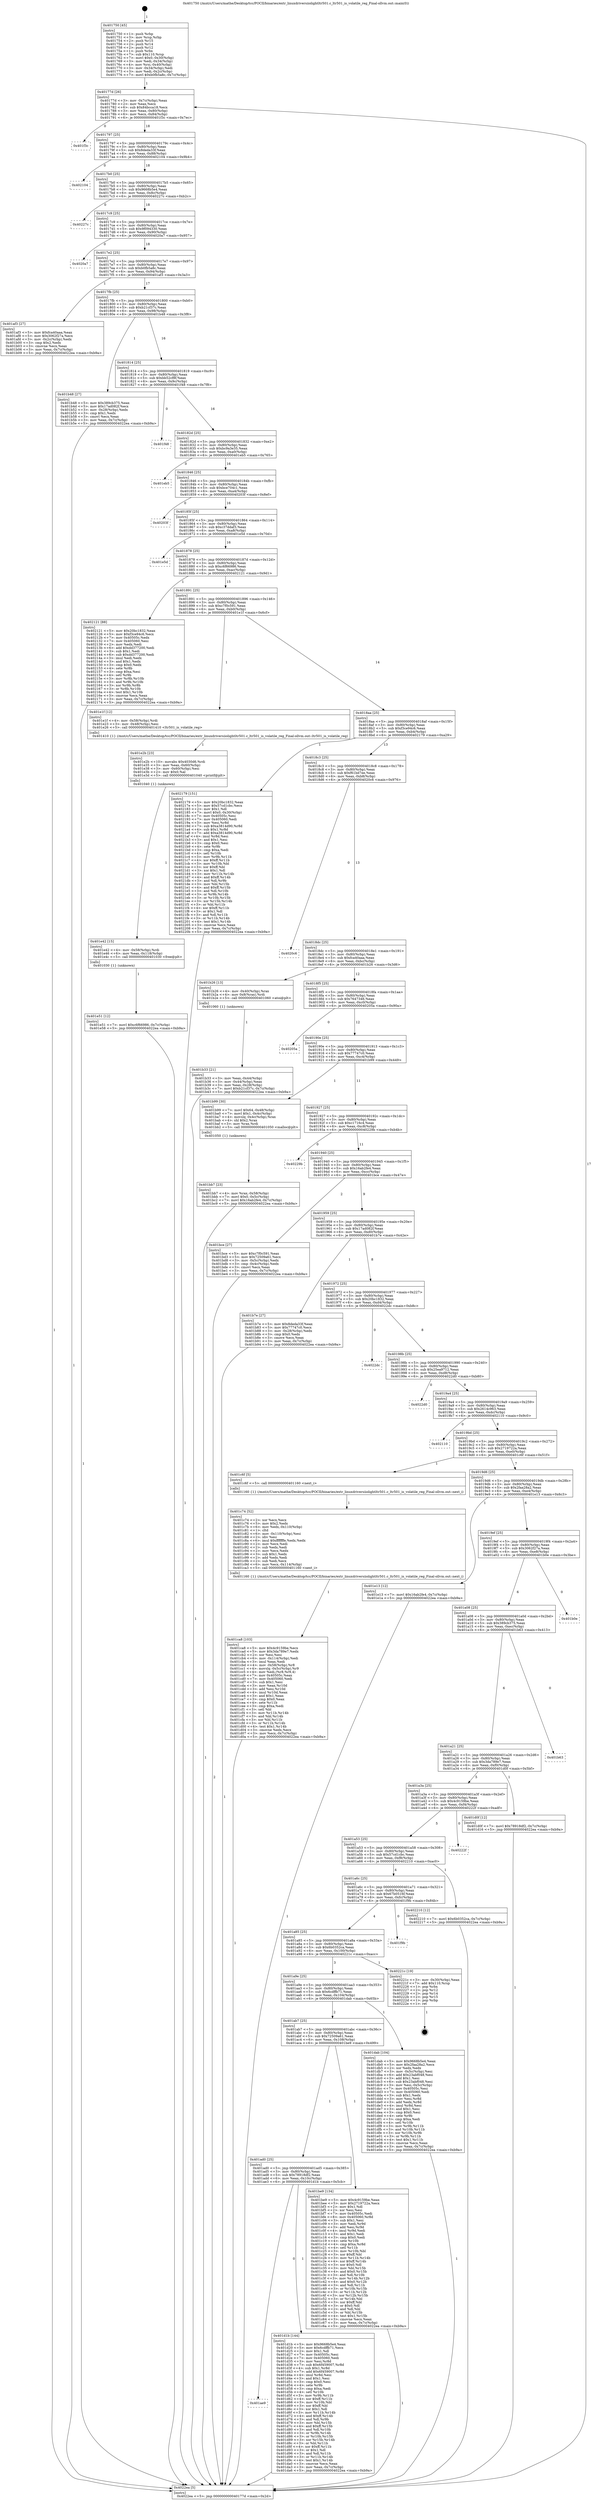 digraph "0x401750" {
  label = "0x401750 (/mnt/c/Users/mathe/Desktop/tcc/POCII/binaries/extr_linuxdriversiiolightltr501.c_ltr501_is_volatile_reg_Final-ollvm.out::main(0))"
  labelloc = "t"
  node[shape=record]

  Entry [label="",width=0.3,height=0.3,shape=circle,fillcolor=black,style=filled]
  "0x40177d" [label="{
     0x40177d [26]\l
     | [instrs]\l
     &nbsp;&nbsp;0x40177d \<+3\>: mov -0x7c(%rbp),%eax\l
     &nbsp;&nbsp;0x401780 \<+2\>: mov %eax,%ecx\l
     &nbsp;&nbsp;0x401782 \<+6\>: sub $0x84bcca18,%ecx\l
     &nbsp;&nbsp;0x401788 \<+3\>: mov %eax,-0x80(%rbp)\l
     &nbsp;&nbsp;0x40178b \<+6\>: mov %ecx,-0x84(%rbp)\l
     &nbsp;&nbsp;0x401791 \<+6\>: je 0000000000401f3c \<main+0x7ec\>\l
  }"]
  "0x401f3c" [label="{
     0x401f3c\l
  }", style=dashed]
  "0x401797" [label="{
     0x401797 [25]\l
     | [instrs]\l
     &nbsp;&nbsp;0x401797 \<+5\>: jmp 000000000040179c \<main+0x4c\>\l
     &nbsp;&nbsp;0x40179c \<+3\>: mov -0x80(%rbp),%eax\l
     &nbsp;&nbsp;0x40179f \<+5\>: sub $0x8deda33f,%eax\l
     &nbsp;&nbsp;0x4017a4 \<+6\>: mov %eax,-0x88(%rbp)\l
     &nbsp;&nbsp;0x4017aa \<+6\>: je 0000000000402104 \<main+0x9b4\>\l
  }"]
  Exit [label="",width=0.3,height=0.3,shape=circle,fillcolor=black,style=filled,peripheries=2]
  "0x402104" [label="{
     0x402104\l
  }", style=dashed]
  "0x4017b0" [label="{
     0x4017b0 [25]\l
     | [instrs]\l
     &nbsp;&nbsp;0x4017b0 \<+5\>: jmp 00000000004017b5 \<main+0x65\>\l
     &nbsp;&nbsp;0x4017b5 \<+3\>: mov -0x80(%rbp),%eax\l
     &nbsp;&nbsp;0x4017b8 \<+5\>: sub $0x9668b5e4,%eax\l
     &nbsp;&nbsp;0x4017bd \<+6\>: mov %eax,-0x8c(%rbp)\l
     &nbsp;&nbsp;0x4017c3 \<+6\>: je 000000000040227c \<main+0xb2c\>\l
  }"]
  "0x401e51" [label="{
     0x401e51 [12]\l
     | [instrs]\l
     &nbsp;&nbsp;0x401e51 \<+7\>: movl $0xc6f66986,-0x7c(%rbp)\l
     &nbsp;&nbsp;0x401e58 \<+5\>: jmp 00000000004022ea \<main+0xb9a\>\l
  }"]
  "0x40227c" [label="{
     0x40227c\l
  }", style=dashed]
  "0x4017c9" [label="{
     0x4017c9 [25]\l
     | [instrs]\l
     &nbsp;&nbsp;0x4017c9 \<+5\>: jmp 00000000004017ce \<main+0x7e\>\l
     &nbsp;&nbsp;0x4017ce \<+3\>: mov -0x80(%rbp),%eax\l
     &nbsp;&nbsp;0x4017d1 \<+5\>: sub $0x9f094330,%eax\l
     &nbsp;&nbsp;0x4017d6 \<+6\>: mov %eax,-0x90(%rbp)\l
     &nbsp;&nbsp;0x4017dc \<+6\>: je 00000000004020a7 \<main+0x957\>\l
  }"]
  "0x401e42" [label="{
     0x401e42 [15]\l
     | [instrs]\l
     &nbsp;&nbsp;0x401e42 \<+4\>: mov -0x58(%rbp),%rdi\l
     &nbsp;&nbsp;0x401e46 \<+6\>: mov %eax,-0x118(%rbp)\l
     &nbsp;&nbsp;0x401e4c \<+5\>: call 0000000000401030 \<free@plt\>\l
     | [calls]\l
     &nbsp;&nbsp;0x401030 \{1\} (unknown)\l
  }"]
  "0x4020a7" [label="{
     0x4020a7\l
  }", style=dashed]
  "0x4017e2" [label="{
     0x4017e2 [25]\l
     | [instrs]\l
     &nbsp;&nbsp;0x4017e2 \<+5\>: jmp 00000000004017e7 \<main+0x97\>\l
     &nbsp;&nbsp;0x4017e7 \<+3\>: mov -0x80(%rbp),%eax\l
     &nbsp;&nbsp;0x4017ea \<+5\>: sub $0xb0fb5a8c,%eax\l
     &nbsp;&nbsp;0x4017ef \<+6\>: mov %eax,-0x94(%rbp)\l
     &nbsp;&nbsp;0x4017f5 \<+6\>: je 0000000000401af3 \<main+0x3a3\>\l
  }"]
  "0x401e2b" [label="{
     0x401e2b [23]\l
     | [instrs]\l
     &nbsp;&nbsp;0x401e2b \<+10\>: movabs $0x4030d6,%rdi\l
     &nbsp;&nbsp;0x401e35 \<+3\>: mov %eax,-0x60(%rbp)\l
     &nbsp;&nbsp;0x401e38 \<+3\>: mov -0x60(%rbp),%esi\l
     &nbsp;&nbsp;0x401e3b \<+2\>: mov $0x0,%al\l
     &nbsp;&nbsp;0x401e3d \<+5\>: call 0000000000401040 \<printf@plt\>\l
     | [calls]\l
     &nbsp;&nbsp;0x401040 \{1\} (unknown)\l
  }"]
  "0x401af3" [label="{
     0x401af3 [27]\l
     | [instrs]\l
     &nbsp;&nbsp;0x401af3 \<+5\>: mov $0xfca40aaa,%eax\l
     &nbsp;&nbsp;0x401af8 \<+5\>: mov $0x3062f27a,%ecx\l
     &nbsp;&nbsp;0x401afd \<+3\>: mov -0x2c(%rbp),%edx\l
     &nbsp;&nbsp;0x401b00 \<+3\>: cmp $0x2,%edx\l
     &nbsp;&nbsp;0x401b03 \<+3\>: cmovne %ecx,%eax\l
     &nbsp;&nbsp;0x401b06 \<+3\>: mov %eax,-0x7c(%rbp)\l
     &nbsp;&nbsp;0x401b09 \<+5\>: jmp 00000000004022ea \<main+0xb9a\>\l
  }"]
  "0x4017fb" [label="{
     0x4017fb [25]\l
     | [instrs]\l
     &nbsp;&nbsp;0x4017fb \<+5\>: jmp 0000000000401800 \<main+0xb0\>\l
     &nbsp;&nbsp;0x401800 \<+3\>: mov -0x80(%rbp),%eax\l
     &nbsp;&nbsp;0x401803 \<+5\>: sub $0xb21cf37c,%eax\l
     &nbsp;&nbsp;0x401808 \<+6\>: mov %eax,-0x98(%rbp)\l
     &nbsp;&nbsp;0x40180e \<+6\>: je 0000000000401b48 \<main+0x3f8\>\l
  }"]
  "0x4022ea" [label="{
     0x4022ea [5]\l
     | [instrs]\l
     &nbsp;&nbsp;0x4022ea \<+5\>: jmp 000000000040177d \<main+0x2d\>\l
  }"]
  "0x401750" [label="{
     0x401750 [45]\l
     | [instrs]\l
     &nbsp;&nbsp;0x401750 \<+1\>: push %rbp\l
     &nbsp;&nbsp;0x401751 \<+3\>: mov %rsp,%rbp\l
     &nbsp;&nbsp;0x401754 \<+2\>: push %r15\l
     &nbsp;&nbsp;0x401756 \<+2\>: push %r14\l
     &nbsp;&nbsp;0x401758 \<+2\>: push %r12\l
     &nbsp;&nbsp;0x40175a \<+1\>: push %rbx\l
     &nbsp;&nbsp;0x40175b \<+7\>: sub $0x110,%rsp\l
     &nbsp;&nbsp;0x401762 \<+7\>: movl $0x0,-0x30(%rbp)\l
     &nbsp;&nbsp;0x401769 \<+3\>: mov %edi,-0x34(%rbp)\l
     &nbsp;&nbsp;0x40176c \<+4\>: mov %rsi,-0x40(%rbp)\l
     &nbsp;&nbsp;0x401770 \<+3\>: mov -0x34(%rbp),%edi\l
     &nbsp;&nbsp;0x401773 \<+3\>: mov %edi,-0x2c(%rbp)\l
     &nbsp;&nbsp;0x401776 \<+7\>: movl $0xb0fb5a8c,-0x7c(%rbp)\l
  }"]
  "0x401ae9" [label="{
     0x401ae9\l
  }", style=dashed]
  "0x401b48" [label="{
     0x401b48 [27]\l
     | [instrs]\l
     &nbsp;&nbsp;0x401b48 \<+5\>: mov $0x389cb375,%eax\l
     &nbsp;&nbsp;0x401b4d \<+5\>: mov $0x17ad082f,%ecx\l
     &nbsp;&nbsp;0x401b52 \<+3\>: mov -0x28(%rbp),%edx\l
     &nbsp;&nbsp;0x401b55 \<+3\>: cmp $0x1,%edx\l
     &nbsp;&nbsp;0x401b58 \<+3\>: cmovl %ecx,%eax\l
     &nbsp;&nbsp;0x401b5b \<+3\>: mov %eax,-0x7c(%rbp)\l
     &nbsp;&nbsp;0x401b5e \<+5\>: jmp 00000000004022ea \<main+0xb9a\>\l
  }"]
  "0x401814" [label="{
     0x401814 [25]\l
     | [instrs]\l
     &nbsp;&nbsp;0x401814 \<+5\>: jmp 0000000000401819 \<main+0xc9\>\l
     &nbsp;&nbsp;0x401819 \<+3\>: mov -0x80(%rbp),%eax\l
     &nbsp;&nbsp;0x40181c \<+5\>: sub $0xbb52cf8f,%eax\l
     &nbsp;&nbsp;0x401821 \<+6\>: mov %eax,-0x9c(%rbp)\l
     &nbsp;&nbsp;0x401827 \<+6\>: je 0000000000401f48 \<main+0x7f8\>\l
  }"]
  "0x401d1b" [label="{
     0x401d1b [144]\l
     | [instrs]\l
     &nbsp;&nbsp;0x401d1b \<+5\>: mov $0x9668b5e4,%eax\l
     &nbsp;&nbsp;0x401d20 \<+5\>: mov $0x6cdffb71,%ecx\l
     &nbsp;&nbsp;0x401d25 \<+2\>: mov $0x1,%dl\l
     &nbsp;&nbsp;0x401d27 \<+7\>: mov 0x40505c,%esi\l
     &nbsp;&nbsp;0x401d2e \<+7\>: mov 0x405060,%edi\l
     &nbsp;&nbsp;0x401d35 \<+3\>: mov %esi,%r8d\l
     &nbsp;&nbsp;0x401d38 \<+7\>: sub $0x6f459007,%r8d\l
     &nbsp;&nbsp;0x401d3f \<+4\>: sub $0x1,%r8d\l
     &nbsp;&nbsp;0x401d43 \<+7\>: add $0x6f459007,%r8d\l
     &nbsp;&nbsp;0x401d4a \<+4\>: imul %r8d,%esi\l
     &nbsp;&nbsp;0x401d4e \<+3\>: and $0x1,%esi\l
     &nbsp;&nbsp;0x401d51 \<+3\>: cmp $0x0,%esi\l
     &nbsp;&nbsp;0x401d54 \<+4\>: sete %r9b\l
     &nbsp;&nbsp;0x401d58 \<+3\>: cmp $0xa,%edi\l
     &nbsp;&nbsp;0x401d5b \<+4\>: setl %r10b\l
     &nbsp;&nbsp;0x401d5f \<+3\>: mov %r9b,%r11b\l
     &nbsp;&nbsp;0x401d62 \<+4\>: xor $0xff,%r11b\l
     &nbsp;&nbsp;0x401d66 \<+3\>: mov %r10b,%bl\l
     &nbsp;&nbsp;0x401d69 \<+3\>: xor $0xff,%bl\l
     &nbsp;&nbsp;0x401d6c \<+3\>: xor $0x1,%dl\l
     &nbsp;&nbsp;0x401d6f \<+3\>: mov %r11b,%r14b\l
     &nbsp;&nbsp;0x401d72 \<+4\>: and $0xff,%r14b\l
     &nbsp;&nbsp;0x401d76 \<+3\>: and %dl,%r9b\l
     &nbsp;&nbsp;0x401d79 \<+3\>: mov %bl,%r15b\l
     &nbsp;&nbsp;0x401d7c \<+4\>: and $0xff,%r15b\l
     &nbsp;&nbsp;0x401d80 \<+3\>: and %dl,%r10b\l
     &nbsp;&nbsp;0x401d83 \<+3\>: or %r9b,%r14b\l
     &nbsp;&nbsp;0x401d86 \<+3\>: or %r10b,%r15b\l
     &nbsp;&nbsp;0x401d89 \<+3\>: xor %r15b,%r14b\l
     &nbsp;&nbsp;0x401d8c \<+3\>: or %bl,%r11b\l
     &nbsp;&nbsp;0x401d8f \<+4\>: xor $0xff,%r11b\l
     &nbsp;&nbsp;0x401d93 \<+3\>: or $0x1,%dl\l
     &nbsp;&nbsp;0x401d96 \<+3\>: and %dl,%r11b\l
     &nbsp;&nbsp;0x401d99 \<+3\>: or %r11b,%r14b\l
     &nbsp;&nbsp;0x401d9c \<+4\>: test $0x1,%r14b\l
     &nbsp;&nbsp;0x401da0 \<+3\>: cmovne %ecx,%eax\l
     &nbsp;&nbsp;0x401da3 \<+3\>: mov %eax,-0x7c(%rbp)\l
     &nbsp;&nbsp;0x401da6 \<+5\>: jmp 00000000004022ea \<main+0xb9a\>\l
  }"]
  "0x401f48" [label="{
     0x401f48\l
  }", style=dashed]
  "0x40182d" [label="{
     0x40182d [25]\l
     | [instrs]\l
     &nbsp;&nbsp;0x40182d \<+5\>: jmp 0000000000401832 \<main+0xe2\>\l
     &nbsp;&nbsp;0x401832 \<+3\>: mov -0x80(%rbp),%eax\l
     &nbsp;&nbsp;0x401835 \<+5\>: sub $0xbc9a3e35,%eax\l
     &nbsp;&nbsp;0x40183a \<+6\>: mov %eax,-0xa0(%rbp)\l
     &nbsp;&nbsp;0x401840 \<+6\>: je 0000000000401eb5 \<main+0x765\>\l
  }"]
  "0x401ca8" [label="{
     0x401ca8 [103]\l
     | [instrs]\l
     &nbsp;&nbsp;0x401ca8 \<+5\>: mov $0x4c9159be,%ecx\l
     &nbsp;&nbsp;0x401cad \<+5\>: mov $0x3da789e7,%edx\l
     &nbsp;&nbsp;0x401cb2 \<+2\>: xor %esi,%esi\l
     &nbsp;&nbsp;0x401cb4 \<+6\>: mov -0x114(%rbp),%edi\l
     &nbsp;&nbsp;0x401cba \<+3\>: imul %eax,%edi\l
     &nbsp;&nbsp;0x401cbd \<+4\>: mov -0x58(%rbp),%r8\l
     &nbsp;&nbsp;0x401cc1 \<+4\>: movslq -0x5c(%rbp),%r9\l
     &nbsp;&nbsp;0x401cc5 \<+4\>: mov %edi,(%r8,%r9,4)\l
     &nbsp;&nbsp;0x401cc9 \<+7\>: mov 0x40505c,%eax\l
     &nbsp;&nbsp;0x401cd0 \<+7\>: mov 0x405060,%edi\l
     &nbsp;&nbsp;0x401cd7 \<+3\>: sub $0x1,%esi\l
     &nbsp;&nbsp;0x401cda \<+3\>: mov %eax,%r10d\l
     &nbsp;&nbsp;0x401cdd \<+3\>: add %esi,%r10d\l
     &nbsp;&nbsp;0x401ce0 \<+4\>: imul %r10d,%eax\l
     &nbsp;&nbsp;0x401ce4 \<+3\>: and $0x1,%eax\l
     &nbsp;&nbsp;0x401ce7 \<+3\>: cmp $0x0,%eax\l
     &nbsp;&nbsp;0x401cea \<+4\>: sete %r11b\l
     &nbsp;&nbsp;0x401cee \<+3\>: cmp $0xa,%edi\l
     &nbsp;&nbsp;0x401cf1 \<+3\>: setl %bl\l
     &nbsp;&nbsp;0x401cf4 \<+3\>: mov %r11b,%r14b\l
     &nbsp;&nbsp;0x401cf7 \<+3\>: and %bl,%r14b\l
     &nbsp;&nbsp;0x401cfa \<+3\>: xor %bl,%r11b\l
     &nbsp;&nbsp;0x401cfd \<+3\>: or %r11b,%r14b\l
     &nbsp;&nbsp;0x401d00 \<+4\>: test $0x1,%r14b\l
     &nbsp;&nbsp;0x401d04 \<+3\>: cmovne %edx,%ecx\l
     &nbsp;&nbsp;0x401d07 \<+3\>: mov %ecx,-0x7c(%rbp)\l
     &nbsp;&nbsp;0x401d0a \<+5\>: jmp 00000000004022ea \<main+0xb9a\>\l
  }"]
  "0x401eb5" [label="{
     0x401eb5\l
  }", style=dashed]
  "0x401846" [label="{
     0x401846 [25]\l
     | [instrs]\l
     &nbsp;&nbsp;0x401846 \<+5\>: jmp 000000000040184b \<main+0xfb\>\l
     &nbsp;&nbsp;0x40184b \<+3\>: mov -0x80(%rbp),%eax\l
     &nbsp;&nbsp;0x40184e \<+5\>: sub $0xbce704c1,%eax\l
     &nbsp;&nbsp;0x401853 \<+6\>: mov %eax,-0xa4(%rbp)\l
     &nbsp;&nbsp;0x401859 \<+6\>: je 000000000040203f \<main+0x8ef\>\l
  }"]
  "0x401c74" [label="{
     0x401c74 [52]\l
     | [instrs]\l
     &nbsp;&nbsp;0x401c74 \<+2\>: xor %ecx,%ecx\l
     &nbsp;&nbsp;0x401c76 \<+5\>: mov $0x2,%edx\l
     &nbsp;&nbsp;0x401c7b \<+6\>: mov %edx,-0x110(%rbp)\l
     &nbsp;&nbsp;0x401c81 \<+1\>: cltd\l
     &nbsp;&nbsp;0x401c82 \<+6\>: mov -0x110(%rbp),%esi\l
     &nbsp;&nbsp;0x401c88 \<+2\>: idiv %esi\l
     &nbsp;&nbsp;0x401c8a \<+6\>: imul $0xfffffffe,%edx,%edx\l
     &nbsp;&nbsp;0x401c90 \<+2\>: mov %ecx,%edi\l
     &nbsp;&nbsp;0x401c92 \<+2\>: sub %edx,%edi\l
     &nbsp;&nbsp;0x401c94 \<+2\>: mov %ecx,%edx\l
     &nbsp;&nbsp;0x401c96 \<+3\>: sub $0x1,%edx\l
     &nbsp;&nbsp;0x401c99 \<+2\>: add %edx,%edi\l
     &nbsp;&nbsp;0x401c9b \<+2\>: sub %edi,%ecx\l
     &nbsp;&nbsp;0x401c9d \<+6\>: mov %ecx,-0x114(%rbp)\l
     &nbsp;&nbsp;0x401ca3 \<+5\>: call 0000000000401160 \<next_i\>\l
     | [calls]\l
     &nbsp;&nbsp;0x401160 \{1\} (/mnt/c/Users/mathe/Desktop/tcc/POCII/binaries/extr_linuxdriversiiolightltr501.c_ltr501_is_volatile_reg_Final-ollvm.out::next_i)\l
  }"]
  "0x40203f" [label="{
     0x40203f\l
  }", style=dashed]
  "0x40185f" [label="{
     0x40185f [25]\l
     | [instrs]\l
     &nbsp;&nbsp;0x40185f \<+5\>: jmp 0000000000401864 \<main+0x114\>\l
     &nbsp;&nbsp;0x401864 \<+3\>: mov -0x80(%rbp),%eax\l
     &nbsp;&nbsp;0x401867 \<+5\>: sub $0xc37ddaf3,%eax\l
     &nbsp;&nbsp;0x40186c \<+6\>: mov %eax,-0xa8(%rbp)\l
     &nbsp;&nbsp;0x401872 \<+6\>: je 0000000000401e5d \<main+0x70d\>\l
  }"]
  "0x401ad0" [label="{
     0x401ad0 [25]\l
     | [instrs]\l
     &nbsp;&nbsp;0x401ad0 \<+5\>: jmp 0000000000401ad5 \<main+0x385\>\l
     &nbsp;&nbsp;0x401ad5 \<+3\>: mov -0x80(%rbp),%eax\l
     &nbsp;&nbsp;0x401ad8 \<+5\>: sub $0x78918df2,%eax\l
     &nbsp;&nbsp;0x401add \<+6\>: mov %eax,-0x10c(%rbp)\l
     &nbsp;&nbsp;0x401ae3 \<+6\>: je 0000000000401d1b \<main+0x5cb\>\l
  }"]
  "0x401e5d" [label="{
     0x401e5d\l
  }", style=dashed]
  "0x401878" [label="{
     0x401878 [25]\l
     | [instrs]\l
     &nbsp;&nbsp;0x401878 \<+5\>: jmp 000000000040187d \<main+0x12d\>\l
     &nbsp;&nbsp;0x40187d \<+3\>: mov -0x80(%rbp),%eax\l
     &nbsp;&nbsp;0x401880 \<+5\>: sub $0xc6f66986,%eax\l
     &nbsp;&nbsp;0x401885 \<+6\>: mov %eax,-0xac(%rbp)\l
     &nbsp;&nbsp;0x40188b \<+6\>: je 0000000000402121 \<main+0x9d1\>\l
  }"]
  "0x401be9" [label="{
     0x401be9 [134]\l
     | [instrs]\l
     &nbsp;&nbsp;0x401be9 \<+5\>: mov $0x4c9159be,%eax\l
     &nbsp;&nbsp;0x401bee \<+5\>: mov $0x2719722a,%ecx\l
     &nbsp;&nbsp;0x401bf3 \<+2\>: mov $0x1,%dl\l
     &nbsp;&nbsp;0x401bf5 \<+2\>: xor %esi,%esi\l
     &nbsp;&nbsp;0x401bf7 \<+7\>: mov 0x40505c,%edi\l
     &nbsp;&nbsp;0x401bfe \<+8\>: mov 0x405060,%r8d\l
     &nbsp;&nbsp;0x401c06 \<+3\>: sub $0x1,%esi\l
     &nbsp;&nbsp;0x401c09 \<+3\>: mov %edi,%r9d\l
     &nbsp;&nbsp;0x401c0c \<+3\>: add %esi,%r9d\l
     &nbsp;&nbsp;0x401c0f \<+4\>: imul %r9d,%edi\l
     &nbsp;&nbsp;0x401c13 \<+3\>: and $0x1,%edi\l
     &nbsp;&nbsp;0x401c16 \<+3\>: cmp $0x0,%edi\l
     &nbsp;&nbsp;0x401c19 \<+4\>: sete %r10b\l
     &nbsp;&nbsp;0x401c1d \<+4\>: cmp $0xa,%r8d\l
     &nbsp;&nbsp;0x401c21 \<+4\>: setl %r11b\l
     &nbsp;&nbsp;0x401c25 \<+3\>: mov %r10b,%bl\l
     &nbsp;&nbsp;0x401c28 \<+3\>: xor $0xff,%bl\l
     &nbsp;&nbsp;0x401c2b \<+3\>: mov %r11b,%r14b\l
     &nbsp;&nbsp;0x401c2e \<+4\>: xor $0xff,%r14b\l
     &nbsp;&nbsp;0x401c32 \<+3\>: xor $0x0,%dl\l
     &nbsp;&nbsp;0x401c35 \<+3\>: mov %bl,%r15b\l
     &nbsp;&nbsp;0x401c38 \<+4\>: and $0x0,%r15b\l
     &nbsp;&nbsp;0x401c3c \<+3\>: and %dl,%r10b\l
     &nbsp;&nbsp;0x401c3f \<+3\>: mov %r14b,%r12b\l
     &nbsp;&nbsp;0x401c42 \<+4\>: and $0x0,%r12b\l
     &nbsp;&nbsp;0x401c46 \<+3\>: and %dl,%r11b\l
     &nbsp;&nbsp;0x401c49 \<+3\>: or %r10b,%r15b\l
     &nbsp;&nbsp;0x401c4c \<+3\>: or %r11b,%r12b\l
     &nbsp;&nbsp;0x401c4f \<+3\>: xor %r12b,%r15b\l
     &nbsp;&nbsp;0x401c52 \<+3\>: or %r14b,%bl\l
     &nbsp;&nbsp;0x401c55 \<+3\>: xor $0xff,%bl\l
     &nbsp;&nbsp;0x401c58 \<+3\>: or $0x0,%dl\l
     &nbsp;&nbsp;0x401c5b \<+2\>: and %dl,%bl\l
     &nbsp;&nbsp;0x401c5d \<+3\>: or %bl,%r15b\l
     &nbsp;&nbsp;0x401c60 \<+4\>: test $0x1,%r15b\l
     &nbsp;&nbsp;0x401c64 \<+3\>: cmovne %ecx,%eax\l
     &nbsp;&nbsp;0x401c67 \<+3\>: mov %eax,-0x7c(%rbp)\l
     &nbsp;&nbsp;0x401c6a \<+5\>: jmp 00000000004022ea \<main+0xb9a\>\l
  }"]
  "0x402121" [label="{
     0x402121 [88]\l
     | [instrs]\l
     &nbsp;&nbsp;0x402121 \<+5\>: mov $0x20bc1832,%eax\l
     &nbsp;&nbsp;0x402126 \<+5\>: mov $0xf3ce94c6,%ecx\l
     &nbsp;&nbsp;0x40212b \<+7\>: mov 0x40505c,%edx\l
     &nbsp;&nbsp;0x402132 \<+7\>: mov 0x405060,%esi\l
     &nbsp;&nbsp;0x402139 \<+2\>: mov %edx,%edi\l
     &nbsp;&nbsp;0x40213b \<+6\>: add $0xdd377200,%edi\l
     &nbsp;&nbsp;0x402141 \<+3\>: sub $0x1,%edi\l
     &nbsp;&nbsp;0x402144 \<+6\>: sub $0xdd377200,%edi\l
     &nbsp;&nbsp;0x40214a \<+3\>: imul %edi,%edx\l
     &nbsp;&nbsp;0x40214d \<+3\>: and $0x1,%edx\l
     &nbsp;&nbsp;0x402150 \<+3\>: cmp $0x0,%edx\l
     &nbsp;&nbsp;0x402153 \<+4\>: sete %r8b\l
     &nbsp;&nbsp;0x402157 \<+3\>: cmp $0xa,%esi\l
     &nbsp;&nbsp;0x40215a \<+4\>: setl %r9b\l
     &nbsp;&nbsp;0x40215e \<+3\>: mov %r8b,%r10b\l
     &nbsp;&nbsp;0x402161 \<+3\>: and %r9b,%r10b\l
     &nbsp;&nbsp;0x402164 \<+3\>: xor %r9b,%r8b\l
     &nbsp;&nbsp;0x402167 \<+3\>: or %r8b,%r10b\l
     &nbsp;&nbsp;0x40216a \<+4\>: test $0x1,%r10b\l
     &nbsp;&nbsp;0x40216e \<+3\>: cmovne %ecx,%eax\l
     &nbsp;&nbsp;0x402171 \<+3\>: mov %eax,-0x7c(%rbp)\l
     &nbsp;&nbsp;0x402174 \<+5\>: jmp 00000000004022ea \<main+0xb9a\>\l
  }"]
  "0x401891" [label="{
     0x401891 [25]\l
     | [instrs]\l
     &nbsp;&nbsp;0x401891 \<+5\>: jmp 0000000000401896 \<main+0x146\>\l
     &nbsp;&nbsp;0x401896 \<+3\>: mov -0x80(%rbp),%eax\l
     &nbsp;&nbsp;0x401899 \<+5\>: sub $0xc7f0c591,%eax\l
     &nbsp;&nbsp;0x40189e \<+6\>: mov %eax,-0xb0(%rbp)\l
     &nbsp;&nbsp;0x4018a4 \<+6\>: je 0000000000401e1f \<main+0x6cf\>\l
  }"]
  "0x401ab7" [label="{
     0x401ab7 [25]\l
     | [instrs]\l
     &nbsp;&nbsp;0x401ab7 \<+5\>: jmp 0000000000401abc \<main+0x36c\>\l
     &nbsp;&nbsp;0x401abc \<+3\>: mov -0x80(%rbp),%eax\l
     &nbsp;&nbsp;0x401abf \<+5\>: sub $0x72509a61,%eax\l
     &nbsp;&nbsp;0x401ac4 \<+6\>: mov %eax,-0x108(%rbp)\l
     &nbsp;&nbsp;0x401aca \<+6\>: je 0000000000401be9 \<main+0x499\>\l
  }"]
  "0x401e1f" [label="{
     0x401e1f [12]\l
     | [instrs]\l
     &nbsp;&nbsp;0x401e1f \<+4\>: mov -0x58(%rbp),%rdi\l
     &nbsp;&nbsp;0x401e23 \<+3\>: mov -0x48(%rbp),%esi\l
     &nbsp;&nbsp;0x401e26 \<+5\>: call 0000000000401410 \<ltr501_is_volatile_reg\>\l
     | [calls]\l
     &nbsp;&nbsp;0x401410 \{1\} (/mnt/c/Users/mathe/Desktop/tcc/POCII/binaries/extr_linuxdriversiiolightltr501.c_ltr501_is_volatile_reg_Final-ollvm.out::ltr501_is_volatile_reg)\l
  }"]
  "0x4018aa" [label="{
     0x4018aa [25]\l
     | [instrs]\l
     &nbsp;&nbsp;0x4018aa \<+5\>: jmp 00000000004018af \<main+0x15f\>\l
     &nbsp;&nbsp;0x4018af \<+3\>: mov -0x80(%rbp),%eax\l
     &nbsp;&nbsp;0x4018b2 \<+5\>: sub $0xf3ce94c6,%eax\l
     &nbsp;&nbsp;0x4018b7 \<+6\>: mov %eax,-0xb4(%rbp)\l
     &nbsp;&nbsp;0x4018bd \<+6\>: je 0000000000402179 \<main+0xa29\>\l
  }"]
  "0x401dab" [label="{
     0x401dab [104]\l
     | [instrs]\l
     &nbsp;&nbsp;0x401dab \<+5\>: mov $0x9668b5e4,%eax\l
     &nbsp;&nbsp;0x401db0 \<+5\>: mov $0x2faa28a2,%ecx\l
     &nbsp;&nbsp;0x401db5 \<+2\>: xor %edx,%edx\l
     &nbsp;&nbsp;0x401db7 \<+3\>: mov -0x5c(%rbp),%esi\l
     &nbsp;&nbsp;0x401dba \<+6\>: add $0x23abf048,%esi\l
     &nbsp;&nbsp;0x401dc0 \<+3\>: add $0x1,%esi\l
     &nbsp;&nbsp;0x401dc3 \<+6\>: sub $0x23abf048,%esi\l
     &nbsp;&nbsp;0x401dc9 \<+3\>: mov %esi,-0x5c(%rbp)\l
     &nbsp;&nbsp;0x401dcc \<+7\>: mov 0x40505c,%esi\l
     &nbsp;&nbsp;0x401dd3 \<+7\>: mov 0x405060,%edi\l
     &nbsp;&nbsp;0x401dda \<+3\>: sub $0x1,%edx\l
     &nbsp;&nbsp;0x401ddd \<+3\>: mov %esi,%r8d\l
     &nbsp;&nbsp;0x401de0 \<+3\>: add %edx,%r8d\l
     &nbsp;&nbsp;0x401de3 \<+4\>: imul %r8d,%esi\l
     &nbsp;&nbsp;0x401de7 \<+3\>: and $0x1,%esi\l
     &nbsp;&nbsp;0x401dea \<+3\>: cmp $0x0,%esi\l
     &nbsp;&nbsp;0x401ded \<+4\>: sete %r9b\l
     &nbsp;&nbsp;0x401df1 \<+3\>: cmp $0xa,%edi\l
     &nbsp;&nbsp;0x401df4 \<+4\>: setl %r10b\l
     &nbsp;&nbsp;0x401df8 \<+3\>: mov %r9b,%r11b\l
     &nbsp;&nbsp;0x401dfb \<+3\>: and %r10b,%r11b\l
     &nbsp;&nbsp;0x401dfe \<+3\>: xor %r10b,%r9b\l
     &nbsp;&nbsp;0x401e01 \<+3\>: or %r9b,%r11b\l
     &nbsp;&nbsp;0x401e04 \<+4\>: test $0x1,%r11b\l
     &nbsp;&nbsp;0x401e08 \<+3\>: cmovne %ecx,%eax\l
     &nbsp;&nbsp;0x401e0b \<+3\>: mov %eax,-0x7c(%rbp)\l
     &nbsp;&nbsp;0x401e0e \<+5\>: jmp 00000000004022ea \<main+0xb9a\>\l
  }"]
  "0x402179" [label="{
     0x402179 [151]\l
     | [instrs]\l
     &nbsp;&nbsp;0x402179 \<+5\>: mov $0x20bc1832,%eax\l
     &nbsp;&nbsp;0x40217e \<+5\>: mov $0x57cd1cbc,%ecx\l
     &nbsp;&nbsp;0x402183 \<+2\>: mov $0x1,%dl\l
     &nbsp;&nbsp;0x402185 \<+7\>: movl $0x0,-0x30(%rbp)\l
     &nbsp;&nbsp;0x40218c \<+7\>: mov 0x40505c,%esi\l
     &nbsp;&nbsp;0x402193 \<+7\>: mov 0x405060,%edi\l
     &nbsp;&nbsp;0x40219a \<+3\>: mov %esi,%r8d\l
     &nbsp;&nbsp;0x40219d \<+7\>: sub $0xa3814d90,%r8d\l
     &nbsp;&nbsp;0x4021a4 \<+4\>: sub $0x1,%r8d\l
     &nbsp;&nbsp;0x4021a8 \<+7\>: add $0xa3814d90,%r8d\l
     &nbsp;&nbsp;0x4021af \<+4\>: imul %r8d,%esi\l
     &nbsp;&nbsp;0x4021b3 \<+3\>: and $0x1,%esi\l
     &nbsp;&nbsp;0x4021b6 \<+3\>: cmp $0x0,%esi\l
     &nbsp;&nbsp;0x4021b9 \<+4\>: sete %r9b\l
     &nbsp;&nbsp;0x4021bd \<+3\>: cmp $0xa,%edi\l
     &nbsp;&nbsp;0x4021c0 \<+4\>: setl %r10b\l
     &nbsp;&nbsp;0x4021c4 \<+3\>: mov %r9b,%r11b\l
     &nbsp;&nbsp;0x4021c7 \<+4\>: xor $0xff,%r11b\l
     &nbsp;&nbsp;0x4021cb \<+3\>: mov %r10b,%bl\l
     &nbsp;&nbsp;0x4021ce \<+3\>: xor $0xff,%bl\l
     &nbsp;&nbsp;0x4021d1 \<+3\>: xor $0x1,%dl\l
     &nbsp;&nbsp;0x4021d4 \<+3\>: mov %r11b,%r14b\l
     &nbsp;&nbsp;0x4021d7 \<+4\>: and $0xff,%r14b\l
     &nbsp;&nbsp;0x4021db \<+3\>: and %dl,%r9b\l
     &nbsp;&nbsp;0x4021de \<+3\>: mov %bl,%r15b\l
     &nbsp;&nbsp;0x4021e1 \<+4\>: and $0xff,%r15b\l
     &nbsp;&nbsp;0x4021e5 \<+3\>: and %dl,%r10b\l
     &nbsp;&nbsp;0x4021e8 \<+3\>: or %r9b,%r14b\l
     &nbsp;&nbsp;0x4021eb \<+3\>: or %r10b,%r15b\l
     &nbsp;&nbsp;0x4021ee \<+3\>: xor %r15b,%r14b\l
     &nbsp;&nbsp;0x4021f1 \<+3\>: or %bl,%r11b\l
     &nbsp;&nbsp;0x4021f4 \<+4\>: xor $0xff,%r11b\l
     &nbsp;&nbsp;0x4021f8 \<+3\>: or $0x1,%dl\l
     &nbsp;&nbsp;0x4021fb \<+3\>: and %dl,%r11b\l
     &nbsp;&nbsp;0x4021fe \<+3\>: or %r11b,%r14b\l
     &nbsp;&nbsp;0x402201 \<+4\>: test $0x1,%r14b\l
     &nbsp;&nbsp;0x402205 \<+3\>: cmovne %ecx,%eax\l
     &nbsp;&nbsp;0x402208 \<+3\>: mov %eax,-0x7c(%rbp)\l
     &nbsp;&nbsp;0x40220b \<+5\>: jmp 00000000004022ea \<main+0xb9a\>\l
  }"]
  "0x4018c3" [label="{
     0x4018c3 [25]\l
     | [instrs]\l
     &nbsp;&nbsp;0x4018c3 \<+5\>: jmp 00000000004018c8 \<main+0x178\>\l
     &nbsp;&nbsp;0x4018c8 \<+3\>: mov -0x80(%rbp),%eax\l
     &nbsp;&nbsp;0x4018cb \<+5\>: sub $0xf61bd7ee,%eax\l
     &nbsp;&nbsp;0x4018d0 \<+6\>: mov %eax,-0xb8(%rbp)\l
     &nbsp;&nbsp;0x4018d6 \<+6\>: je 00000000004020c6 \<main+0x976\>\l
  }"]
  "0x401a9e" [label="{
     0x401a9e [25]\l
     | [instrs]\l
     &nbsp;&nbsp;0x401a9e \<+5\>: jmp 0000000000401aa3 \<main+0x353\>\l
     &nbsp;&nbsp;0x401aa3 \<+3\>: mov -0x80(%rbp),%eax\l
     &nbsp;&nbsp;0x401aa6 \<+5\>: sub $0x6cdffb71,%eax\l
     &nbsp;&nbsp;0x401aab \<+6\>: mov %eax,-0x104(%rbp)\l
     &nbsp;&nbsp;0x401ab1 \<+6\>: je 0000000000401dab \<main+0x65b\>\l
  }"]
  "0x4020c6" [label="{
     0x4020c6\l
  }", style=dashed]
  "0x4018dc" [label="{
     0x4018dc [25]\l
     | [instrs]\l
     &nbsp;&nbsp;0x4018dc \<+5\>: jmp 00000000004018e1 \<main+0x191\>\l
     &nbsp;&nbsp;0x4018e1 \<+3\>: mov -0x80(%rbp),%eax\l
     &nbsp;&nbsp;0x4018e4 \<+5\>: sub $0xfca40aaa,%eax\l
     &nbsp;&nbsp;0x4018e9 \<+6\>: mov %eax,-0xbc(%rbp)\l
     &nbsp;&nbsp;0x4018ef \<+6\>: je 0000000000401b26 \<main+0x3d6\>\l
  }"]
  "0x40221c" [label="{
     0x40221c [19]\l
     | [instrs]\l
     &nbsp;&nbsp;0x40221c \<+3\>: mov -0x30(%rbp),%eax\l
     &nbsp;&nbsp;0x40221f \<+7\>: add $0x110,%rsp\l
     &nbsp;&nbsp;0x402226 \<+1\>: pop %rbx\l
     &nbsp;&nbsp;0x402227 \<+2\>: pop %r12\l
     &nbsp;&nbsp;0x402229 \<+2\>: pop %r14\l
     &nbsp;&nbsp;0x40222b \<+2\>: pop %r15\l
     &nbsp;&nbsp;0x40222d \<+1\>: pop %rbp\l
     &nbsp;&nbsp;0x40222e \<+1\>: ret\l
  }"]
  "0x401b26" [label="{
     0x401b26 [13]\l
     | [instrs]\l
     &nbsp;&nbsp;0x401b26 \<+4\>: mov -0x40(%rbp),%rax\l
     &nbsp;&nbsp;0x401b2a \<+4\>: mov 0x8(%rax),%rdi\l
     &nbsp;&nbsp;0x401b2e \<+5\>: call 0000000000401060 \<atoi@plt\>\l
     | [calls]\l
     &nbsp;&nbsp;0x401060 \{1\} (unknown)\l
  }"]
  "0x4018f5" [label="{
     0x4018f5 [25]\l
     | [instrs]\l
     &nbsp;&nbsp;0x4018f5 \<+5\>: jmp 00000000004018fa \<main+0x1aa\>\l
     &nbsp;&nbsp;0x4018fa \<+3\>: mov -0x80(%rbp),%eax\l
     &nbsp;&nbsp;0x4018fd \<+5\>: sub $0x7647346,%eax\l
     &nbsp;&nbsp;0x401902 \<+6\>: mov %eax,-0xc0(%rbp)\l
     &nbsp;&nbsp;0x401908 \<+6\>: je 000000000040205a \<main+0x90a\>\l
  }"]
  "0x401b33" [label="{
     0x401b33 [21]\l
     | [instrs]\l
     &nbsp;&nbsp;0x401b33 \<+3\>: mov %eax,-0x44(%rbp)\l
     &nbsp;&nbsp;0x401b36 \<+3\>: mov -0x44(%rbp),%eax\l
     &nbsp;&nbsp;0x401b39 \<+3\>: mov %eax,-0x28(%rbp)\l
     &nbsp;&nbsp;0x401b3c \<+7\>: movl $0xb21cf37c,-0x7c(%rbp)\l
     &nbsp;&nbsp;0x401b43 \<+5\>: jmp 00000000004022ea \<main+0xb9a\>\l
  }"]
  "0x401a85" [label="{
     0x401a85 [25]\l
     | [instrs]\l
     &nbsp;&nbsp;0x401a85 \<+5\>: jmp 0000000000401a8a \<main+0x33a\>\l
     &nbsp;&nbsp;0x401a8a \<+3\>: mov -0x80(%rbp),%eax\l
     &nbsp;&nbsp;0x401a8d \<+5\>: sub $0x6b0352ca,%eax\l
     &nbsp;&nbsp;0x401a92 \<+6\>: mov %eax,-0x100(%rbp)\l
     &nbsp;&nbsp;0x401a98 \<+6\>: je 000000000040221c \<main+0xacc\>\l
  }"]
  "0x40205a" [label="{
     0x40205a\l
  }", style=dashed]
  "0x40190e" [label="{
     0x40190e [25]\l
     | [instrs]\l
     &nbsp;&nbsp;0x40190e \<+5\>: jmp 0000000000401913 \<main+0x1c3\>\l
     &nbsp;&nbsp;0x401913 \<+3\>: mov -0x80(%rbp),%eax\l
     &nbsp;&nbsp;0x401916 \<+5\>: sub $0x77747c0,%eax\l
     &nbsp;&nbsp;0x40191b \<+6\>: mov %eax,-0xc4(%rbp)\l
     &nbsp;&nbsp;0x401921 \<+6\>: je 0000000000401b99 \<main+0x449\>\l
  }"]
  "0x401f9b" [label="{
     0x401f9b\l
  }", style=dashed]
  "0x401b99" [label="{
     0x401b99 [30]\l
     | [instrs]\l
     &nbsp;&nbsp;0x401b99 \<+7\>: movl $0x64,-0x48(%rbp)\l
     &nbsp;&nbsp;0x401ba0 \<+7\>: movl $0x1,-0x4c(%rbp)\l
     &nbsp;&nbsp;0x401ba7 \<+4\>: movslq -0x4c(%rbp),%rax\l
     &nbsp;&nbsp;0x401bab \<+4\>: shl $0x2,%rax\l
     &nbsp;&nbsp;0x401baf \<+3\>: mov %rax,%rdi\l
     &nbsp;&nbsp;0x401bb2 \<+5\>: call 0000000000401050 \<malloc@plt\>\l
     | [calls]\l
     &nbsp;&nbsp;0x401050 \{1\} (unknown)\l
  }"]
  "0x401927" [label="{
     0x401927 [25]\l
     | [instrs]\l
     &nbsp;&nbsp;0x401927 \<+5\>: jmp 000000000040192c \<main+0x1dc\>\l
     &nbsp;&nbsp;0x40192c \<+3\>: mov -0x80(%rbp),%eax\l
     &nbsp;&nbsp;0x40192f \<+5\>: sub $0xc1716c4,%eax\l
     &nbsp;&nbsp;0x401934 \<+6\>: mov %eax,-0xc8(%rbp)\l
     &nbsp;&nbsp;0x40193a \<+6\>: je 000000000040229b \<main+0xb4b\>\l
  }"]
  "0x401a6c" [label="{
     0x401a6c [25]\l
     | [instrs]\l
     &nbsp;&nbsp;0x401a6c \<+5\>: jmp 0000000000401a71 \<main+0x321\>\l
     &nbsp;&nbsp;0x401a71 \<+3\>: mov -0x80(%rbp),%eax\l
     &nbsp;&nbsp;0x401a74 \<+5\>: sub $0x67b0516f,%eax\l
     &nbsp;&nbsp;0x401a79 \<+6\>: mov %eax,-0xfc(%rbp)\l
     &nbsp;&nbsp;0x401a7f \<+6\>: je 0000000000401f9b \<main+0x84b\>\l
  }"]
  "0x40229b" [label="{
     0x40229b\l
  }", style=dashed]
  "0x401940" [label="{
     0x401940 [25]\l
     | [instrs]\l
     &nbsp;&nbsp;0x401940 \<+5\>: jmp 0000000000401945 \<main+0x1f5\>\l
     &nbsp;&nbsp;0x401945 \<+3\>: mov -0x80(%rbp),%eax\l
     &nbsp;&nbsp;0x401948 \<+5\>: sub $0x16ab2fe4,%eax\l
     &nbsp;&nbsp;0x40194d \<+6\>: mov %eax,-0xcc(%rbp)\l
     &nbsp;&nbsp;0x401953 \<+6\>: je 0000000000401bce \<main+0x47e\>\l
  }"]
  "0x402210" [label="{
     0x402210 [12]\l
     | [instrs]\l
     &nbsp;&nbsp;0x402210 \<+7\>: movl $0x6b0352ca,-0x7c(%rbp)\l
     &nbsp;&nbsp;0x402217 \<+5\>: jmp 00000000004022ea \<main+0xb9a\>\l
  }"]
  "0x401bce" [label="{
     0x401bce [27]\l
     | [instrs]\l
     &nbsp;&nbsp;0x401bce \<+5\>: mov $0xc7f0c591,%eax\l
     &nbsp;&nbsp;0x401bd3 \<+5\>: mov $0x72509a61,%ecx\l
     &nbsp;&nbsp;0x401bd8 \<+3\>: mov -0x5c(%rbp),%edx\l
     &nbsp;&nbsp;0x401bdb \<+3\>: cmp -0x4c(%rbp),%edx\l
     &nbsp;&nbsp;0x401bde \<+3\>: cmovl %ecx,%eax\l
     &nbsp;&nbsp;0x401be1 \<+3\>: mov %eax,-0x7c(%rbp)\l
     &nbsp;&nbsp;0x401be4 \<+5\>: jmp 00000000004022ea \<main+0xb9a\>\l
  }"]
  "0x401959" [label="{
     0x401959 [25]\l
     | [instrs]\l
     &nbsp;&nbsp;0x401959 \<+5\>: jmp 000000000040195e \<main+0x20e\>\l
     &nbsp;&nbsp;0x40195e \<+3\>: mov -0x80(%rbp),%eax\l
     &nbsp;&nbsp;0x401961 \<+5\>: sub $0x17ad082f,%eax\l
     &nbsp;&nbsp;0x401966 \<+6\>: mov %eax,-0xd0(%rbp)\l
     &nbsp;&nbsp;0x40196c \<+6\>: je 0000000000401b7e \<main+0x42e\>\l
  }"]
  "0x401a53" [label="{
     0x401a53 [25]\l
     | [instrs]\l
     &nbsp;&nbsp;0x401a53 \<+5\>: jmp 0000000000401a58 \<main+0x308\>\l
     &nbsp;&nbsp;0x401a58 \<+3\>: mov -0x80(%rbp),%eax\l
     &nbsp;&nbsp;0x401a5b \<+5\>: sub $0x57cd1cbc,%eax\l
     &nbsp;&nbsp;0x401a60 \<+6\>: mov %eax,-0xf8(%rbp)\l
     &nbsp;&nbsp;0x401a66 \<+6\>: je 0000000000402210 \<main+0xac0\>\l
  }"]
  "0x401b7e" [label="{
     0x401b7e [27]\l
     | [instrs]\l
     &nbsp;&nbsp;0x401b7e \<+5\>: mov $0x8deda33f,%eax\l
     &nbsp;&nbsp;0x401b83 \<+5\>: mov $0x77747c0,%ecx\l
     &nbsp;&nbsp;0x401b88 \<+3\>: mov -0x28(%rbp),%edx\l
     &nbsp;&nbsp;0x401b8b \<+3\>: cmp $0x0,%edx\l
     &nbsp;&nbsp;0x401b8e \<+3\>: cmove %ecx,%eax\l
     &nbsp;&nbsp;0x401b91 \<+3\>: mov %eax,-0x7c(%rbp)\l
     &nbsp;&nbsp;0x401b94 \<+5\>: jmp 00000000004022ea \<main+0xb9a\>\l
  }"]
  "0x401972" [label="{
     0x401972 [25]\l
     | [instrs]\l
     &nbsp;&nbsp;0x401972 \<+5\>: jmp 0000000000401977 \<main+0x227\>\l
     &nbsp;&nbsp;0x401977 \<+3\>: mov -0x80(%rbp),%eax\l
     &nbsp;&nbsp;0x40197a \<+5\>: sub $0x20bc1832,%eax\l
     &nbsp;&nbsp;0x40197f \<+6\>: mov %eax,-0xd4(%rbp)\l
     &nbsp;&nbsp;0x401985 \<+6\>: je 00000000004022dc \<main+0xb8c\>\l
  }"]
  "0x401bb7" [label="{
     0x401bb7 [23]\l
     | [instrs]\l
     &nbsp;&nbsp;0x401bb7 \<+4\>: mov %rax,-0x58(%rbp)\l
     &nbsp;&nbsp;0x401bbb \<+7\>: movl $0x0,-0x5c(%rbp)\l
     &nbsp;&nbsp;0x401bc2 \<+7\>: movl $0x16ab2fe4,-0x7c(%rbp)\l
     &nbsp;&nbsp;0x401bc9 \<+5\>: jmp 00000000004022ea \<main+0xb9a\>\l
  }"]
  "0x40222f" [label="{
     0x40222f\l
  }", style=dashed]
  "0x4022dc" [label="{
     0x4022dc\l
  }", style=dashed]
  "0x40198b" [label="{
     0x40198b [25]\l
     | [instrs]\l
     &nbsp;&nbsp;0x40198b \<+5\>: jmp 0000000000401990 \<main+0x240\>\l
     &nbsp;&nbsp;0x401990 \<+3\>: mov -0x80(%rbp),%eax\l
     &nbsp;&nbsp;0x401993 \<+5\>: sub $0x25ea9712,%eax\l
     &nbsp;&nbsp;0x401998 \<+6\>: mov %eax,-0xd8(%rbp)\l
     &nbsp;&nbsp;0x40199e \<+6\>: je 00000000004022d0 \<main+0xb80\>\l
  }"]
  "0x401a3a" [label="{
     0x401a3a [25]\l
     | [instrs]\l
     &nbsp;&nbsp;0x401a3a \<+5\>: jmp 0000000000401a3f \<main+0x2ef\>\l
     &nbsp;&nbsp;0x401a3f \<+3\>: mov -0x80(%rbp),%eax\l
     &nbsp;&nbsp;0x401a42 \<+5\>: sub $0x4c9159be,%eax\l
     &nbsp;&nbsp;0x401a47 \<+6\>: mov %eax,-0xf4(%rbp)\l
     &nbsp;&nbsp;0x401a4d \<+6\>: je 000000000040222f \<main+0xadf\>\l
  }"]
  "0x4022d0" [label="{
     0x4022d0\l
  }", style=dashed]
  "0x4019a4" [label="{
     0x4019a4 [25]\l
     | [instrs]\l
     &nbsp;&nbsp;0x4019a4 \<+5\>: jmp 00000000004019a9 \<main+0x259\>\l
     &nbsp;&nbsp;0x4019a9 \<+3\>: mov -0x80(%rbp),%eax\l
     &nbsp;&nbsp;0x4019ac \<+5\>: sub $0x2614c963,%eax\l
     &nbsp;&nbsp;0x4019b1 \<+6\>: mov %eax,-0xdc(%rbp)\l
     &nbsp;&nbsp;0x4019b7 \<+6\>: je 0000000000402110 \<main+0x9c0\>\l
  }"]
  "0x401d0f" [label="{
     0x401d0f [12]\l
     | [instrs]\l
     &nbsp;&nbsp;0x401d0f \<+7\>: movl $0x78918df2,-0x7c(%rbp)\l
     &nbsp;&nbsp;0x401d16 \<+5\>: jmp 00000000004022ea \<main+0xb9a\>\l
  }"]
  "0x402110" [label="{
     0x402110\l
  }", style=dashed]
  "0x4019bd" [label="{
     0x4019bd [25]\l
     | [instrs]\l
     &nbsp;&nbsp;0x4019bd \<+5\>: jmp 00000000004019c2 \<main+0x272\>\l
     &nbsp;&nbsp;0x4019c2 \<+3\>: mov -0x80(%rbp),%eax\l
     &nbsp;&nbsp;0x4019c5 \<+5\>: sub $0x2719722a,%eax\l
     &nbsp;&nbsp;0x4019ca \<+6\>: mov %eax,-0xe0(%rbp)\l
     &nbsp;&nbsp;0x4019d0 \<+6\>: je 0000000000401c6f \<main+0x51f\>\l
  }"]
  "0x401a21" [label="{
     0x401a21 [25]\l
     | [instrs]\l
     &nbsp;&nbsp;0x401a21 \<+5\>: jmp 0000000000401a26 \<main+0x2d6\>\l
     &nbsp;&nbsp;0x401a26 \<+3\>: mov -0x80(%rbp),%eax\l
     &nbsp;&nbsp;0x401a29 \<+5\>: sub $0x3da789e7,%eax\l
     &nbsp;&nbsp;0x401a2e \<+6\>: mov %eax,-0xf0(%rbp)\l
     &nbsp;&nbsp;0x401a34 \<+6\>: je 0000000000401d0f \<main+0x5bf\>\l
  }"]
  "0x401c6f" [label="{
     0x401c6f [5]\l
     | [instrs]\l
     &nbsp;&nbsp;0x401c6f \<+5\>: call 0000000000401160 \<next_i\>\l
     | [calls]\l
     &nbsp;&nbsp;0x401160 \{1\} (/mnt/c/Users/mathe/Desktop/tcc/POCII/binaries/extr_linuxdriversiiolightltr501.c_ltr501_is_volatile_reg_Final-ollvm.out::next_i)\l
  }"]
  "0x4019d6" [label="{
     0x4019d6 [25]\l
     | [instrs]\l
     &nbsp;&nbsp;0x4019d6 \<+5\>: jmp 00000000004019db \<main+0x28b\>\l
     &nbsp;&nbsp;0x4019db \<+3\>: mov -0x80(%rbp),%eax\l
     &nbsp;&nbsp;0x4019de \<+5\>: sub $0x2faa28a2,%eax\l
     &nbsp;&nbsp;0x4019e3 \<+6\>: mov %eax,-0xe4(%rbp)\l
     &nbsp;&nbsp;0x4019e9 \<+6\>: je 0000000000401e13 \<main+0x6c3\>\l
  }"]
  "0x401b63" [label="{
     0x401b63\l
  }", style=dashed]
  "0x401e13" [label="{
     0x401e13 [12]\l
     | [instrs]\l
     &nbsp;&nbsp;0x401e13 \<+7\>: movl $0x16ab2fe4,-0x7c(%rbp)\l
     &nbsp;&nbsp;0x401e1a \<+5\>: jmp 00000000004022ea \<main+0xb9a\>\l
  }"]
  "0x4019ef" [label="{
     0x4019ef [25]\l
     | [instrs]\l
     &nbsp;&nbsp;0x4019ef \<+5\>: jmp 00000000004019f4 \<main+0x2a4\>\l
     &nbsp;&nbsp;0x4019f4 \<+3\>: mov -0x80(%rbp),%eax\l
     &nbsp;&nbsp;0x4019f7 \<+5\>: sub $0x3062f27a,%eax\l
     &nbsp;&nbsp;0x4019fc \<+6\>: mov %eax,-0xe8(%rbp)\l
     &nbsp;&nbsp;0x401a02 \<+6\>: je 0000000000401b0e \<main+0x3be\>\l
  }"]
  "0x401a08" [label="{
     0x401a08 [25]\l
     | [instrs]\l
     &nbsp;&nbsp;0x401a08 \<+5\>: jmp 0000000000401a0d \<main+0x2bd\>\l
     &nbsp;&nbsp;0x401a0d \<+3\>: mov -0x80(%rbp),%eax\l
     &nbsp;&nbsp;0x401a10 \<+5\>: sub $0x389cb375,%eax\l
     &nbsp;&nbsp;0x401a15 \<+6\>: mov %eax,-0xec(%rbp)\l
     &nbsp;&nbsp;0x401a1b \<+6\>: je 0000000000401b63 \<main+0x413\>\l
  }"]
  "0x401b0e" [label="{
     0x401b0e\l
  }", style=dashed]
  Entry -> "0x401750" [label=" 1"]
  "0x40177d" -> "0x401f3c" [label=" 0"]
  "0x40177d" -> "0x401797" [label=" 18"]
  "0x40221c" -> Exit [label=" 1"]
  "0x401797" -> "0x402104" [label=" 0"]
  "0x401797" -> "0x4017b0" [label=" 18"]
  "0x402210" -> "0x4022ea" [label=" 1"]
  "0x4017b0" -> "0x40227c" [label=" 0"]
  "0x4017b0" -> "0x4017c9" [label=" 18"]
  "0x402179" -> "0x4022ea" [label=" 1"]
  "0x4017c9" -> "0x4020a7" [label=" 0"]
  "0x4017c9" -> "0x4017e2" [label=" 18"]
  "0x402121" -> "0x4022ea" [label=" 1"]
  "0x4017e2" -> "0x401af3" [label=" 1"]
  "0x4017e2" -> "0x4017fb" [label=" 17"]
  "0x401af3" -> "0x4022ea" [label=" 1"]
  "0x401750" -> "0x40177d" [label=" 1"]
  "0x4022ea" -> "0x40177d" [label=" 17"]
  "0x401e51" -> "0x4022ea" [label=" 1"]
  "0x4017fb" -> "0x401b48" [label=" 1"]
  "0x4017fb" -> "0x401814" [label=" 16"]
  "0x401e42" -> "0x401e51" [label=" 1"]
  "0x401814" -> "0x401f48" [label=" 0"]
  "0x401814" -> "0x40182d" [label=" 16"]
  "0x401e2b" -> "0x401e42" [label=" 1"]
  "0x40182d" -> "0x401eb5" [label=" 0"]
  "0x40182d" -> "0x401846" [label=" 16"]
  "0x401e13" -> "0x4022ea" [label=" 1"]
  "0x401846" -> "0x40203f" [label=" 0"]
  "0x401846" -> "0x40185f" [label=" 16"]
  "0x401dab" -> "0x4022ea" [label=" 1"]
  "0x40185f" -> "0x401e5d" [label=" 0"]
  "0x40185f" -> "0x401878" [label=" 16"]
  "0x401d1b" -> "0x4022ea" [label=" 1"]
  "0x401878" -> "0x402121" [label=" 1"]
  "0x401878" -> "0x401891" [label=" 15"]
  "0x401ad0" -> "0x401ae9" [label=" 0"]
  "0x401891" -> "0x401e1f" [label=" 1"]
  "0x401891" -> "0x4018aa" [label=" 14"]
  "0x401e1f" -> "0x401e2b" [label=" 1"]
  "0x4018aa" -> "0x402179" [label=" 1"]
  "0x4018aa" -> "0x4018c3" [label=" 13"]
  "0x401d0f" -> "0x4022ea" [label=" 1"]
  "0x4018c3" -> "0x4020c6" [label=" 0"]
  "0x4018c3" -> "0x4018dc" [label=" 13"]
  "0x401c74" -> "0x401ca8" [label=" 1"]
  "0x4018dc" -> "0x401b26" [label=" 1"]
  "0x4018dc" -> "0x4018f5" [label=" 12"]
  "0x401b26" -> "0x401b33" [label=" 1"]
  "0x401b33" -> "0x4022ea" [label=" 1"]
  "0x401b48" -> "0x4022ea" [label=" 1"]
  "0x401c6f" -> "0x401c74" [label=" 1"]
  "0x4018f5" -> "0x40205a" [label=" 0"]
  "0x4018f5" -> "0x40190e" [label=" 12"]
  "0x401ab7" -> "0x401ad0" [label=" 1"]
  "0x40190e" -> "0x401b99" [label=" 1"]
  "0x40190e" -> "0x401927" [label=" 11"]
  "0x401ab7" -> "0x401be9" [label=" 1"]
  "0x401927" -> "0x40229b" [label=" 0"]
  "0x401927" -> "0x401940" [label=" 11"]
  "0x401a9e" -> "0x401ab7" [label=" 2"]
  "0x401940" -> "0x401bce" [label=" 2"]
  "0x401940" -> "0x401959" [label=" 9"]
  "0x401a9e" -> "0x401dab" [label=" 1"]
  "0x401959" -> "0x401b7e" [label=" 1"]
  "0x401959" -> "0x401972" [label=" 8"]
  "0x401b7e" -> "0x4022ea" [label=" 1"]
  "0x401b99" -> "0x401bb7" [label=" 1"]
  "0x401bb7" -> "0x4022ea" [label=" 1"]
  "0x401bce" -> "0x4022ea" [label=" 2"]
  "0x401a85" -> "0x401a9e" [label=" 3"]
  "0x401972" -> "0x4022dc" [label=" 0"]
  "0x401972" -> "0x40198b" [label=" 8"]
  "0x401a85" -> "0x40221c" [label=" 1"]
  "0x40198b" -> "0x4022d0" [label=" 0"]
  "0x40198b" -> "0x4019a4" [label=" 8"]
  "0x401a6c" -> "0x401a85" [label=" 4"]
  "0x4019a4" -> "0x402110" [label=" 0"]
  "0x4019a4" -> "0x4019bd" [label=" 8"]
  "0x401a6c" -> "0x401f9b" [label=" 0"]
  "0x4019bd" -> "0x401c6f" [label=" 1"]
  "0x4019bd" -> "0x4019d6" [label=" 7"]
  "0x401a53" -> "0x401a6c" [label=" 4"]
  "0x4019d6" -> "0x401e13" [label=" 1"]
  "0x4019d6" -> "0x4019ef" [label=" 6"]
  "0x401a53" -> "0x402210" [label=" 1"]
  "0x4019ef" -> "0x401b0e" [label=" 0"]
  "0x4019ef" -> "0x401a08" [label=" 6"]
  "0x401ca8" -> "0x4022ea" [label=" 1"]
  "0x401a08" -> "0x401b63" [label=" 0"]
  "0x401a08" -> "0x401a21" [label=" 6"]
  "0x401ad0" -> "0x401d1b" [label=" 1"]
  "0x401a21" -> "0x401d0f" [label=" 1"]
  "0x401a21" -> "0x401a3a" [label=" 5"]
  "0x401be9" -> "0x4022ea" [label=" 1"]
  "0x401a3a" -> "0x40222f" [label=" 0"]
  "0x401a3a" -> "0x401a53" [label=" 5"]
}
